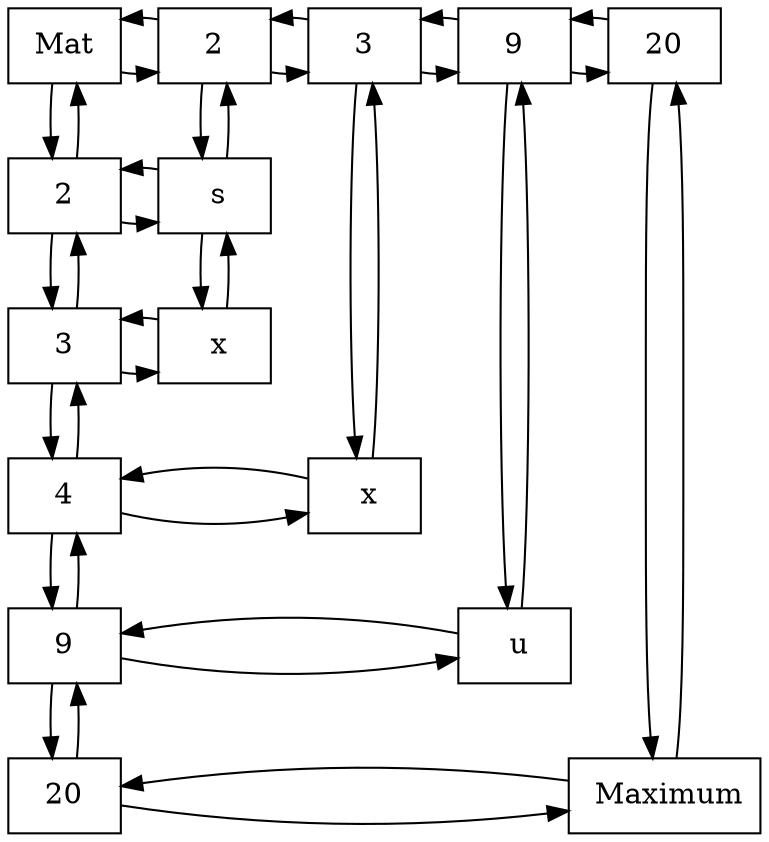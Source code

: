 digraph Matriz {
 node[shape=box];
"Mat""columna2"[label="2"];
"columna3"[label="3"];
"columna9"[label="9"];
"columna20"[label="20"];
"fila2"[label="2"]
"fila3"[label="3"]
"fila4"[label="4"]
"fila9"[label="9"]
"fila20"[label="20"]
"nodo22"[label=" s"];
"nodo32"[label=" x"];
"nodo43"[label=" x"];
"nodo99"[label=" u"];
"nodo2020"[label=" Maximum"];
{rank=min;"Mat";"columna2";"columna3";"columna9";"columna20";};
{rank=same;"fila2";"nodo22";};
{rank=same;"fila3";"nodo32";};
{rank=same;"fila4";"nodo43";};
{rank=same;"fila9";"nodo99";};
{rank=same;"fila20";"nodo2020";};
"fila2"->"nodo22"[constraint=false];
"nodo22"->"fila2"[constraint=false];
"fila3"->"nodo32"[constraint=false];
"nodo32"->"fila3"[constraint=false];
"fila4"->"nodo43"[constraint=false];
"nodo43"->"fila4"[constraint=false];
"fila9"->"nodo99"[constraint=false];
"nodo99"->"fila9"[constraint=false];
"fila20"->"nodo2020"[constraint=false];
"nodo2020"->"fila20"[constraint=false];
"Mat"->"columna2";
"columna2"->"Mat";
"columna2"->"columna3";
"columna3"->"columna9";
"columna9"->"columna20";
"columna20"->"columna9"[constraint=false];
"columna9"->"columna3"[constraint=false];
"columna3"->"columna2"[constraint=false];
"Mat"->"fila2"[rankdir=UD];
"fila2"->"Mat";
"fila2"->"fila3"[rankdir=UD];
"fila3"->"fila4"[rankdir=UD];
"fila4"->"fila9"[rankdir=UD];
"fila9"->"fila20"[rankdir=UD];
"fila20"->"fila9"[constraint=false];
"fila9"->"fila4"[constraint=false];
"fila4"->"fila3"[constraint=false];
"fila3"->"fila2"[constraint=false];
"columna2"->"nodo22"[rankdir=UD];
"nodo22"->"columna2"[rankdir=UD];
"nodo22"->"nodo32"[rankdir=UD];
"nodo32"->"nodo22"[rankdir=UD];
"columna3"->"nodo43"[rankdir=UD];
"nodo43"->"columna3"[rankdir=UD];
"columna9"->"nodo99"[rankdir=UD];
"nodo99"->"columna9"[rankdir=UD];
"columna20"->"nodo2020"[rankdir=UD];
"nodo2020"->"columna20"[rankdir=UD];

}